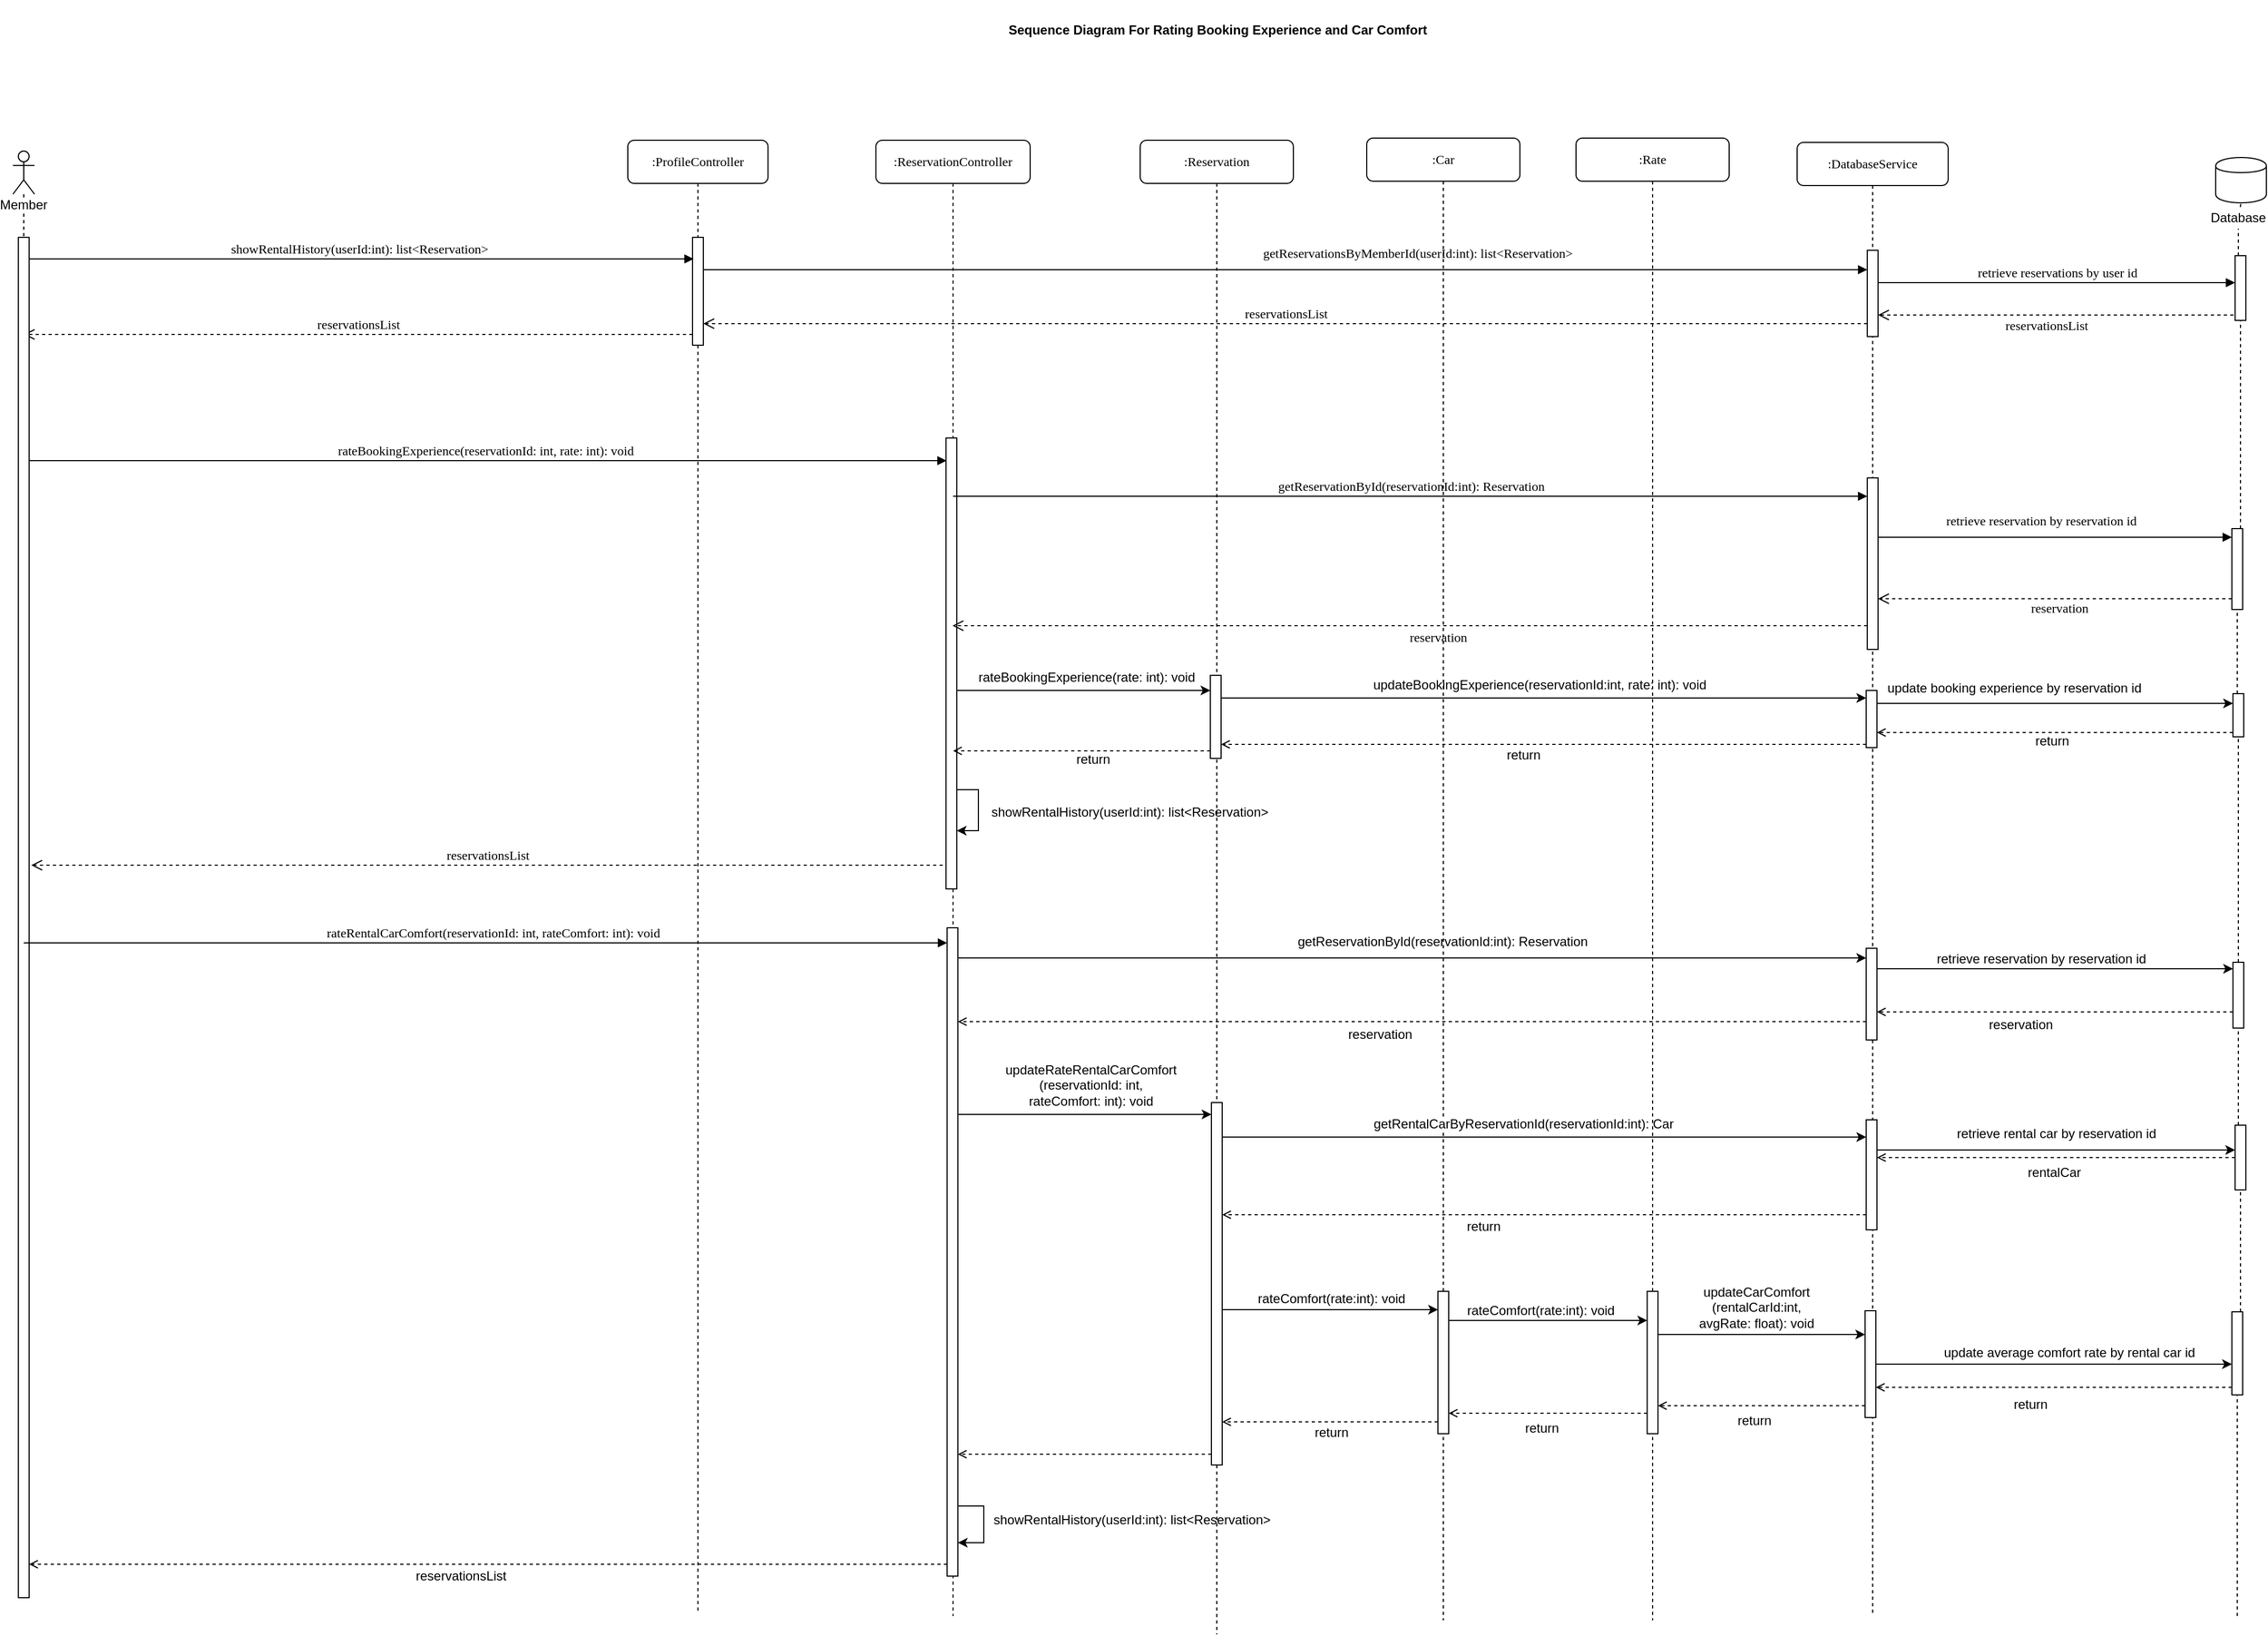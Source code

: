 <mxfile version="13.1.12" type="device"><diagram name="Page-1" id="13e1069c-82ec-6db2-03f1-153e76fe0fe0"><mxGraphModel dx="2339" dy="1403" grid="0" gridSize="10" guides="0" tooltips="1" connect="1" arrows="1" fold="1" page="0" pageScale="1" pageWidth="1100" pageHeight="850" background="#ffffff" math="0" shadow="0"><root><mxCell id="0"/><mxCell id="1" parent="0"/><mxCell id="7baba1c4bc27f4b0-2" value=":ProfileController" style="shape=umlLifeline;perimeter=lifelinePerimeter;whiteSpace=wrap;html=1;container=1;collapsible=0;recursiveResize=0;outlineConnect=0;rounded=1;shadow=0;comic=0;labelBackgroundColor=none;strokeWidth=1;fontFamily=Verdana;fontSize=12;align=center;" parent="1" vertex="1"><mxGeometry x="230" y="70" width="130" height="1363" as="geometry"/></mxCell><mxCell id="7baba1c4bc27f4b0-10" value="" style="html=1;points=[];perimeter=orthogonalPerimeter;rounded=0;shadow=0;comic=0;labelBackgroundColor=none;strokeWidth=1;fontFamily=Verdana;fontSize=12;align=center;" parent="7baba1c4bc27f4b0-2" vertex="1"><mxGeometry x="60" y="90" width="10" height="100" as="geometry"/></mxCell><mxCell id="7baba1c4bc27f4b0-4" value=":ReservationController" style="shape=umlLifeline;perimeter=lifelinePerimeter;whiteSpace=wrap;html=1;container=1;collapsible=0;recursiveResize=0;outlineConnect=0;rounded=1;shadow=0;comic=0;labelBackgroundColor=none;strokeWidth=1;fontFamily=Verdana;fontSize=12;align=center;" parent="1" vertex="1"><mxGeometry x="460" y="70" width="143" height="1368" as="geometry"/></mxCell><mxCell id="7baba1c4bc27f4b0-13" value="" style="html=1;points=[];perimeter=orthogonalPerimeter;rounded=0;shadow=0;comic=0;labelBackgroundColor=none;strokeWidth=1;fontFamily=Verdana;fontSize=12;align=center;" parent="7baba1c4bc27f4b0-4" vertex="1"><mxGeometry x="65" y="276" width="10" height="418" as="geometry"/></mxCell><mxCell id="VKYwvumuW-N2ufbcX_XP-24" style="edgeStyle=orthogonalEdgeStyle;rounded=0;orthogonalLoop=1;jettySize=auto;html=1;" parent="7baba1c4bc27f4b0-4" source="7baba1c4bc27f4b0-13" target="7baba1c4bc27f4b0-13" edge="1"><mxGeometry relative="1" as="geometry"><Array as="points"><mxPoint x="95" y="602"/><mxPoint x="95" y="640"/></Array></mxGeometry></mxCell><mxCell id="VKYwvumuW-N2ufbcX_XP-48" value="" style="html=1;points=[];perimeter=orthogonalPerimeter;rounded=0;shadow=0;comic=0;labelBackgroundColor=none;strokeWidth=1;fontFamily=Verdana;fontSize=12;align=center;" parent="7baba1c4bc27f4b0-4" vertex="1"><mxGeometry x="66" y="730" width="10" height="601" as="geometry"/></mxCell><mxCell id="VKYwvumuW-N2ufbcX_XP-90" style="edgeStyle=orthogonalEdgeStyle;rounded=0;orthogonalLoop=1;jettySize=auto;html=1;" parent="7baba1c4bc27f4b0-4" source="VKYwvumuW-N2ufbcX_XP-48" target="VKYwvumuW-N2ufbcX_XP-48" edge="1"><mxGeometry relative="1" as="geometry"><mxPoint x="89.43" y="1282" as="sourcePoint"/><mxPoint x="75.001" y="1320" as="targetPoint"/><Array as="points"><mxPoint x="100" y="1266"/><mxPoint x="100" y="1300"/></Array></mxGeometry></mxCell><mxCell id="7baba1c4bc27f4b0-5" value=":DatabaseService" style="shape=umlLifeline;perimeter=lifelinePerimeter;whiteSpace=wrap;html=1;container=1;collapsible=0;recursiveResize=0;outlineConnect=0;rounded=1;shadow=0;comic=0;labelBackgroundColor=none;strokeWidth=1;fontFamily=Verdana;fontSize=12;align=center;" parent="1" vertex="1"><mxGeometry x="1314" y="72" width="140" height="1363" as="geometry"/></mxCell><mxCell id="7baba1c4bc27f4b0-19" value="" style="html=1;points=[];perimeter=orthogonalPerimeter;rounded=0;shadow=0;comic=0;labelBackgroundColor=none;strokeWidth=1;fontFamily=Verdana;fontSize=12;align=center;" parent="7baba1c4bc27f4b0-5" vertex="1"><mxGeometry x="65" y="100" width="10" height="80" as="geometry"/></mxCell><mxCell id="Q7UwtsliU7LenJTDQlE5-12" value="" style="html=1;points=[];perimeter=orthogonalPerimeter;rounded=0;shadow=0;comic=0;labelBackgroundColor=none;strokeWidth=1;fontFamily=Verdana;fontSize=12;align=center;" parent="7baba1c4bc27f4b0-5" vertex="1"><mxGeometry x="65" y="311" width="10" height="159" as="geometry"/></mxCell><mxCell id="VKYwvumuW-N2ufbcX_XP-7" value="" style="html=1;points=[];perimeter=orthogonalPerimeter;rounded=0;shadow=0;comic=0;labelBackgroundColor=none;strokeWidth=1;fontFamily=Verdana;fontSize=12;align=center;" parent="7baba1c4bc27f4b0-5" vertex="1"><mxGeometry x="64" y="508" width="10" height="53" as="geometry"/></mxCell><mxCell id="VKYwvumuW-N2ufbcX_XP-33" value="" style="html=1;points=[];perimeter=orthogonalPerimeter;rounded=0;shadow=0;comic=0;labelBackgroundColor=none;strokeWidth=1;fontFamily=Verdana;fontSize=12;align=center;" parent="7baba1c4bc27f4b0-5" vertex="1"><mxGeometry x="64" y="747" width="10" height="85" as="geometry"/></mxCell><mxCell id="VKYwvumuW-N2ufbcX_XP-64" value="" style="html=1;points=[];perimeter=orthogonalPerimeter;rounded=0;shadow=0;comic=0;labelBackgroundColor=none;strokeWidth=1;fontFamily=Verdana;fontSize=12;align=center;" parent="7baba1c4bc27f4b0-5" vertex="1"><mxGeometry x="64" y="906" width="10" height="102" as="geometry"/></mxCell><mxCell id="VKYwvumuW-N2ufbcX_XP-76" value="" style="html=1;points=[];perimeter=orthogonalPerimeter;rounded=0;shadow=0;comic=0;labelBackgroundColor=none;strokeWidth=1;fontFamily=Verdana;fontSize=12;align=center;" parent="7baba1c4bc27f4b0-5" vertex="1"><mxGeometry x="63" y="1083" width="10" height="99" as="geometry"/></mxCell><mxCell id="7baba1c4bc27f4b0-17" value="rateBookingExperience(reservationId: int, rate: int): void" style="html=1;verticalAlign=bottom;endArrow=block;labelBackgroundColor=none;fontFamily=Verdana;fontSize=12;edgeStyle=elbowEdgeStyle;elbow=vertical;" parent="1" edge="1"><mxGeometry relative="1" as="geometry"><mxPoint x="-330" y="367" as="sourcePoint"/><Array as="points"><mxPoint x="400.5" y="367"/><mxPoint x="430.5" y="337"/><mxPoint x="510.5" y="317"/><mxPoint x="460.5" y="197"/></Array><mxPoint x="525.5" y="367" as="targetPoint"/></mxGeometry></mxCell><mxCell id="7baba1c4bc27f4b0-20" value="getReservationsByMemberId(userId:int): list&amp;lt;Reservation&amp;gt;" style="html=1;verticalAlign=bottom;endArrow=block;labelBackgroundColor=none;fontFamily=Verdana;fontSize=12;edgeStyle=elbowEdgeStyle;elbow=vertical;" parent="1" source="7baba1c4bc27f4b0-10" target="7baba1c4bc27f4b0-19" edge="1"><mxGeometry x="0.226" y="6" relative="1" as="geometry"><mxPoint x="650" y="230" as="sourcePoint"/><mxPoint x="730" y="190" as="targetPoint"/><Array as="points"><mxPoint x="350" y="190"/><mxPoint x="760" y="200"/><mxPoint x="690" y="185"/></Array><mxPoint as="offset"/></mxGeometry></mxCell><mxCell id="7baba1c4bc27f4b0-21" value="reservationsList" style="html=1;verticalAlign=bottom;endArrow=open;dashed=1;endSize=8;labelBackgroundColor=none;fontFamily=Verdana;fontSize=12;edgeStyle=elbowEdgeStyle;elbow=vertical;" parent="1" source="7baba1c4bc27f4b0-10" target="Q7UwtsliU7LenJTDQlE5-2" edge="1"><mxGeometry relative="1" as="geometry"><mxPoint x="154" y="213.88" as="targetPoint"/><Array as="points"><mxPoint x="230" y="250"/><mxPoint x="240" y="240"/><mxPoint x="190" y="214"/><mxPoint x="230" y="197"/><mxPoint x="700" y="260"/></Array><mxPoint x="230" y="214" as="sourcePoint"/></mxGeometry></mxCell><mxCell id="7baba1c4bc27f4b0-26" value="retrieve reservations by user id" style="html=1;verticalAlign=bottom;endArrow=block;labelBackgroundColor=none;fontFamily=Verdana;fontSize=12;" parent="1" source="7baba1c4bc27f4b0-19" edge="1"><mxGeometry relative="1" as="geometry"><mxPoint x="1365" y="202" as="sourcePoint"/><Array as="points"/><mxPoint x="1720" y="202" as="targetPoint"/></mxGeometry></mxCell><mxCell id="7baba1c4bc27f4b0-30" value="reservationsList" style="html=1;verticalAlign=bottom;endArrow=open;dashed=1;endSize=8;labelBackgroundColor=none;fontFamily=Verdana;fontSize=12;edgeStyle=elbowEdgeStyle;elbow=vertical;" parent="1" target="7baba1c4bc27f4b0-19" edge="1"><mxGeometry x="0.964" y="151" relative="1" as="geometry"><mxPoint x="487" y="602" as="targetPoint"/><Array as="points"><mxPoint x="1395" y="232"/><mxPoint x="1172" y="223"/></Array><mxPoint x="1724.5" y="232" as="sourcePoint"/><mxPoint x="150" y="-132" as="offset"/></mxGeometry></mxCell><mxCell id="7baba1c4bc27f4b0-11" value="showRentalHistory(userId:int): list&amp;lt;Reservation&amp;gt;" style="html=1;verticalAlign=bottom;endArrow=block;labelBackgroundColor=none;fontFamily=Verdana;fontSize=12;edgeStyle=elbowEdgeStyle;elbow=vertical;" parent="1" source="Q7UwtsliU7LenJTDQlE5-2" edge="1"><mxGeometry relative="1" as="geometry"><mxPoint x="155" y="180" as="sourcePoint"/><mxPoint x="291" y="180" as="targetPoint"/><Array as="points"><mxPoint x="240" y="180"/></Array></mxGeometry></mxCell><mxCell id="Q7UwtsliU7LenJTDQlE5-2" value="Member" style="shape=umlLifeline;participant=umlActor;perimeter=lifelinePerimeter;whiteSpace=wrap;html=1;container=1;collapsible=0;recursiveResize=0;verticalAlign=top;spacingTop=36;labelBackgroundColor=#ffffff;outlineConnect=0;" parent="1" vertex="1"><mxGeometry x="-340" y="80" width="20" height="1341" as="geometry"/></mxCell><mxCell id="7baba1c4bc27f4b0-22" value="" style="html=1;points=[];perimeter=orthogonalPerimeter;rounded=0;shadow=0;comic=0;labelBackgroundColor=none;strokeWidth=1;fontFamily=Verdana;fontSize=12;align=center;" parent="Q7UwtsliU7LenJTDQlE5-2" vertex="1"><mxGeometry x="5" y="80" width="10" height="1261" as="geometry"/></mxCell><mxCell id="Q7UwtsliU7LenJTDQlE5-5" value="reservationsList" style="html=1;verticalAlign=bottom;endArrow=open;dashed=1;endSize=8;labelBackgroundColor=none;fontFamily=Verdana;fontSize=12;edgeStyle=elbowEdgeStyle;elbow=vertical;" parent="1" source="7baba1c4bc27f4b0-19" target="7baba1c4bc27f4b0-10" edge="1"><mxGeometry relative="1" as="geometry"><mxPoint x="620" y="231" as="targetPoint"/><Array as="points"><mxPoint x="680" y="240"/><mxPoint x="695" y="231"/></Array><mxPoint x="751" y="231" as="sourcePoint"/></mxGeometry></mxCell><mxCell id="Q7UwtsliU7LenJTDQlE5-8" value="getReservationById(reservationId:int): Reservation" style="html=1;verticalAlign=bottom;endArrow=block;labelBackgroundColor=none;fontFamily=Verdana;fontSize=12;edgeStyle=elbowEdgeStyle;elbow=vertical;" parent="1" source="7baba1c4bc27f4b0-4" target="Q7UwtsliU7LenJTDQlE5-12" edge="1"><mxGeometry relative="1" as="geometry"><mxPoint x="530.5" y="470" as="sourcePoint"/><Array as="points"><mxPoint x="757" y="400"/><mxPoint x="710" y="470"/><mxPoint x="845" y="460"/><mxPoint x="875" y="430"/><mxPoint x="955" y="410"/><mxPoint x="905" y="290"/></Array><mxPoint x="810" y="470" as="targetPoint"/></mxGeometry></mxCell><mxCell id="Q7UwtsliU7LenJTDQlE5-14" value="reservation" style="html=1;verticalAlign=bottom;endArrow=open;dashed=1;endSize=8;labelBackgroundColor=none;fontFamily=Verdana;fontSize=12;edgeStyle=elbowEdgeStyle;elbow=vertical;" parent="1" source="Q7UwtsliU7LenJTDQlE5-12" edge="1"><mxGeometry x="-0.035" y="22" relative="1" as="geometry"><mxPoint x="531" y="520" as="targetPoint"/><Array as="points"><mxPoint x="680" y="520"/><mxPoint x="695" y="491"/></Array><mxPoint x="820" y="520" as="sourcePoint"/><mxPoint x="11" y="-2" as="offset"/></mxGeometry></mxCell><mxCell id="Q7UwtsliU7LenJTDQlE5-15" value="reservationsList" style="html=1;verticalAlign=bottom;endArrow=open;dashed=1;endSize=8;labelBackgroundColor=none;fontFamily=Verdana;fontSize=12;edgeStyle=elbowEdgeStyle;elbow=vertical;" parent="1" edge="1"><mxGeometry relative="1" as="geometry"><mxPoint x="-323" y="742" as="targetPoint"/><Array as="points"><mxPoint x="102" y="742"/><mxPoint x="347" y="731"/></Array><mxPoint x="522" y="742" as="sourcePoint"/></mxGeometry></mxCell><mxCell id="Q7UwtsliU7LenJTDQlE5-16" value="retrieve reservation by reservation id" style="html=1;verticalAlign=bottom;endArrow=block;labelBackgroundColor=none;fontFamily=Verdana;fontSize=12;edgeStyle=elbowEdgeStyle;elbow=vertical;" parent="1" source="Q7UwtsliU7LenJTDQlE5-12" target="2mEJihvLGWSnD44SEvs8-12" edge="1"><mxGeometry x="0.283" y="59" relative="1" as="geometry"><mxPoint x="1192" y="482" as="sourcePoint"/><Array as="points"><mxPoint x="1501" y="438"/><mxPoint x="1535" y="408"/><mxPoint x="1562" y="423"/><mxPoint x="1331.5" y="482"/><mxPoint x="1466.5" y="472"/><mxPoint x="1496.5" y="442"/><mxPoint x="1576.5" y="422"/><mxPoint x="1526.5" y="302"/></Array><mxPoint x="1724.5" y="482" as="targetPoint"/><mxPoint x="-60" y="53" as="offset"/></mxGeometry></mxCell><mxCell id="Q7UwtsliU7LenJTDQlE5-17" value="reservation" style="html=1;verticalAlign=bottom;endArrow=open;dashed=1;endSize=8;labelBackgroundColor=none;fontFamily=Verdana;fontSize=12;edgeStyle=elbowEdgeStyle;elbow=vertical;" parent="1" source="2mEJihvLGWSnD44SEvs8-12" target="Q7UwtsliU7LenJTDQlE5-12" edge="1"><mxGeometry x="0.195" y="39" relative="1" as="geometry"><mxPoint x="1151.5" y="522" as="targetPoint"/><Array as="points"><mxPoint x="1481" y="495"/><mxPoint x="1431" y="462"/><mxPoint x="1597" y="456"/><mxPoint x="1252" y="507"/><mxPoint x="1332" y="522"/><mxPoint x="1022" y="512"/><mxPoint x="1037" y="503"/></Array><mxPoint x="1720" y="507" as="sourcePoint"/><mxPoint x="36" y="-21" as="offset"/></mxGeometry></mxCell><mxCell id="2mEJihvLGWSnD44SEvs8-2" value="&lt;b&gt;Sequence Diagram For Rating Booking Experience and Car Comfort&lt;br&gt;&lt;/b&gt;" style="text;html=1;strokeColor=none;fillColor=none;align=center;verticalAlign=middle;whiteSpace=wrap;rounded=0;" parent="1" vertex="1"><mxGeometry x="558" y="-60" width="438" height="55" as="geometry"/></mxCell><mxCell id="2mEJihvLGWSnD44SEvs8-3" value="" style="shape=cylinder;whiteSpace=wrap;html=1;boundedLbl=1;backgroundOutline=1;" parent="1" vertex="1"><mxGeometry x="1702" y="86" width="47" height="42" as="geometry"/></mxCell><mxCell id="2mEJihvLGWSnD44SEvs8-9" value="" style="endArrow=none;dashed=1;html=1;entryX=0.5;entryY=1;entryDx=0;entryDy=0;" parent="1" source="2mEJihvLGWSnD44SEvs8-14" target="2mEJihvLGWSnD44SEvs8-3" edge="1"><mxGeometry width="50" height="50" relative="1" as="geometry"><mxPoint x="1726" y="534" as="sourcePoint"/><mxPoint x="1389" y="231" as="targetPoint"/></mxGeometry></mxCell><mxCell id="2mEJihvLGWSnD44SEvs8-10" value="" style="html=1;points=[];perimeter=orthogonalPerimeter;rounded=0;shadow=0;comic=0;labelBackgroundColor=none;strokeColor=#000000;strokeWidth=1;fillColor=#FFFFFF;fontFamily=Verdana;fontSize=12;fontColor=#000000;align=center;" parent="1" vertex="1"><mxGeometry x="1720" y="177" width="10" height="60" as="geometry"/></mxCell><mxCell id="2mEJihvLGWSnD44SEvs8-11" value="" style="endArrow=none;dashed=1;html=1;entryX=0.5;entryY=1;entryDx=0;entryDy=0;" parent="1" source="2mEJihvLGWSnD44SEvs8-12" target="2mEJihvLGWSnD44SEvs8-10" edge="1"><mxGeometry width="50" height="50" relative="1" as="geometry"><mxPoint x="1725" y="762" as="sourcePoint"/><mxPoint x="1725.5" y="128" as="targetPoint"/></mxGeometry></mxCell><mxCell id="2mEJihvLGWSnD44SEvs8-14" value="Database" style="text;html=1;strokeColor=none;fillColor=none;align=center;verticalAlign=middle;whiteSpace=wrap;rounded=0;" parent="1" vertex="1"><mxGeometry x="1703" y="132" width="40" height="20" as="geometry"/></mxCell><mxCell id="2mEJihvLGWSnD44SEvs8-15" value="" style="endArrow=none;dashed=1;html=1;entryX=0.5;entryY=1;entryDx=0;entryDy=0;" parent="1" source="2mEJihvLGWSnD44SEvs8-10" target="2mEJihvLGWSnD44SEvs8-14" edge="1"><mxGeometry width="50" height="50" relative="1" as="geometry"><mxPoint x="1725.5" y="177" as="sourcePoint"/><mxPoint x="1725.5" y="128" as="targetPoint"/></mxGeometry></mxCell><mxCell id="VKYwvumuW-N2ufbcX_XP-8" value=":Reservation" style="shape=umlLifeline;perimeter=lifelinePerimeter;whiteSpace=wrap;html=1;container=1;collapsible=0;recursiveResize=0;outlineConnect=0;rounded=1;shadow=0;comic=0;labelBackgroundColor=none;strokeWidth=1;fontFamily=Verdana;fontSize=12;align=center;" parent="1" vertex="1"><mxGeometry x="705" y="70" width="142" height="1385" as="geometry"/></mxCell><mxCell id="VKYwvumuW-N2ufbcX_XP-9" value="" style="html=1;points=[];perimeter=orthogonalPerimeter;rounded=0;shadow=0;comic=0;labelBackgroundColor=none;strokeWidth=1;fontFamily=Verdana;fontSize=12;align=center;" parent="VKYwvumuW-N2ufbcX_XP-8" vertex="1"><mxGeometry x="65" y="496" width="10" height="77" as="geometry"/></mxCell><mxCell id="VKYwvumuW-N2ufbcX_XP-62" value="" style="html=1;points=[];perimeter=orthogonalPerimeter;rounded=0;shadow=0;comic=0;labelBackgroundColor=none;strokeWidth=1;fontFamily=Verdana;fontSize=12;align=center;" parent="VKYwvumuW-N2ufbcX_XP-8" vertex="1"><mxGeometry x="66" y="892" width="10" height="336" as="geometry"/></mxCell><mxCell id="VKYwvumuW-N2ufbcX_XP-10" style="edgeStyle=orthogonalEdgeStyle;rounded=0;orthogonalLoop=1;jettySize=auto;html=1;" parent="1" source="7baba1c4bc27f4b0-13" target="VKYwvumuW-N2ufbcX_XP-9" edge="1"><mxGeometry relative="1" as="geometry"><Array as="points"><mxPoint x="686" y="580"/><mxPoint x="686" y="580"/></Array></mxGeometry></mxCell><mxCell id="VKYwvumuW-N2ufbcX_XP-11" value="&lt;font style=&quot;font-size: 12px&quot;&gt;rateBookingExperience(rate: int)&lt;/font&gt;&lt;font style=&quot;font-size: 12px&quot;&gt;: void&lt;/font&gt;" style="edgeLabel;html=1;align=center;verticalAlign=middle;resizable=0;points=[];" parent="VKYwvumuW-N2ufbcX_XP-10" vertex="1" connectable="0"><mxGeometry x="0.287" relative="1" as="geometry"><mxPoint x="-31.18" y="-12" as="offset"/></mxGeometry></mxCell><mxCell id="VKYwvumuW-N2ufbcX_XP-12" style="edgeStyle=orthogonalEdgeStyle;rounded=0;orthogonalLoop=1;jettySize=auto;html=1;dashed=1;endArrow=open;endFill=0;" parent="1" source="VKYwvumuW-N2ufbcX_XP-9" target="7baba1c4bc27f4b0-4" edge="1"><mxGeometry relative="1" as="geometry"><Array as="points"><mxPoint x="759" y="636"/><mxPoint x="759" y="636"/></Array></mxGeometry></mxCell><mxCell id="VKYwvumuW-N2ufbcX_XP-13" value="&lt;font style=&quot;font-size: 12px&quot;&gt;return&lt;/font&gt;" style="edgeLabel;html=1;align=center;verticalAlign=middle;resizable=0;points=[];" parent="VKYwvumuW-N2ufbcX_XP-12" vertex="1" connectable="0"><mxGeometry x="0.023" y="-17" relative="1" as="geometry"><mxPoint x="12.35" y="25.06" as="offset"/></mxGeometry></mxCell><mxCell id="VKYwvumuW-N2ufbcX_XP-14" style="edgeStyle=orthogonalEdgeStyle;rounded=0;orthogonalLoop=1;jettySize=auto;html=1;" parent="1" source="VKYwvumuW-N2ufbcX_XP-9" target="VKYwvumuW-N2ufbcX_XP-7" edge="1"><mxGeometry relative="1" as="geometry"><Array as="points"><mxPoint x="1025" y="587"/><mxPoint x="1025" y="587"/></Array></mxGeometry></mxCell><mxCell id="VKYwvumuW-N2ufbcX_XP-15" value="&lt;font style=&quot;font-size: 12px&quot;&gt;updateBookingExperience(reservationId:int, rate: int)&lt;/font&gt;&lt;font style=&quot;font-size: 12px&quot;&gt;: void&lt;/font&gt;" style="edgeLabel;html=1;align=center;verticalAlign=middle;resizable=0;points=[];" parent="VKYwvumuW-N2ufbcX_XP-14" vertex="1" connectable="0"><mxGeometry x="0.011" y="16" relative="1" as="geometry"><mxPoint x="-7.41" y="3.94" as="offset"/></mxGeometry></mxCell><mxCell id="VKYwvumuW-N2ufbcX_XP-16" style="edgeStyle=orthogonalEdgeStyle;rounded=0;orthogonalLoop=1;jettySize=auto;html=1;dashed=1;endArrow=open;endFill=0;" parent="1" source="VKYwvumuW-N2ufbcX_XP-7" target="VKYwvumuW-N2ufbcX_XP-9" edge="1"><mxGeometry relative="1" as="geometry"><Array as="points"><mxPoint x="1025" y="630"/><mxPoint x="1025" y="630"/></Array></mxGeometry></mxCell><mxCell id="VKYwvumuW-N2ufbcX_XP-17" value="&lt;font style=&quot;font-size: 12px&quot;&gt;return&lt;/font&gt;" style="edgeLabel;html=1;align=center;verticalAlign=middle;resizable=0;points=[];" parent="VKYwvumuW-N2ufbcX_XP-16" vertex="1" connectable="0"><mxGeometry x="0.048" y="34" relative="1" as="geometry"><mxPoint x="-4.53" y="-23.94" as="offset"/></mxGeometry></mxCell><mxCell id="VKYwvumuW-N2ufbcX_XP-21" style="edgeStyle=orthogonalEdgeStyle;rounded=0;orthogonalLoop=1;jettySize=auto;html=1;dashed=1;endArrow=open;endFill=0;" parent="1" source="VKYwvumuW-N2ufbcX_XP-18" target="VKYwvumuW-N2ufbcX_XP-7" edge="1"><mxGeometry relative="1" as="geometry"><Array as="points"><mxPoint x="1453" y="619"/><mxPoint x="1453" y="619"/></Array></mxGeometry></mxCell><mxCell id="VKYwvumuW-N2ufbcX_XP-22" value="&lt;font style=&quot;font-size: 12px&quot;&gt;return&lt;/font&gt;" style="edgeLabel;html=1;align=center;verticalAlign=middle;resizable=0;points=[];" parent="VKYwvumuW-N2ufbcX_XP-21" vertex="1" connectable="0"><mxGeometry x="0.029" y="38" relative="1" as="geometry"><mxPoint x="1.71" y="-30.06" as="offset"/></mxGeometry></mxCell><mxCell id="VKYwvumuW-N2ufbcX_XP-18" value="" style="html=1;points=[];perimeter=orthogonalPerimeter;rounded=0;shadow=0;comic=0;labelBackgroundColor=none;strokeColor=#000000;strokeWidth=1;fillColor=#FFFFFF;fontFamily=Verdana;fontSize=12;fontColor=#000000;align=center;" parent="1" vertex="1"><mxGeometry x="1718" y="583" width="10" height="40" as="geometry"/></mxCell><mxCell id="VKYwvumuW-N2ufbcX_XP-19" value="" style="endArrow=none;dashed=1;html=1;entryX=0.5;entryY=1;entryDx=0;entryDy=0;" parent="1" source="VKYwvumuW-N2ufbcX_XP-35" target="VKYwvumuW-N2ufbcX_XP-18" edge="1"><mxGeometry width="50" height="50" relative="1" as="geometry"><mxPoint x="1723" y="1088" as="sourcePoint"/><mxPoint x="1725" y="237" as="targetPoint"/></mxGeometry></mxCell><mxCell id="VKYwvumuW-N2ufbcX_XP-20" style="edgeStyle=orthogonalEdgeStyle;rounded=0;orthogonalLoop=1;jettySize=auto;html=1;" parent="1" source="VKYwvumuW-N2ufbcX_XP-7" target="VKYwvumuW-N2ufbcX_XP-18" edge="1"><mxGeometry relative="1" as="geometry"><Array as="points"><mxPoint x="1455" y="592"/><mxPoint x="1455" y="592"/></Array></mxGeometry></mxCell><mxCell id="VKYwvumuW-N2ufbcX_XP-23" value="update booking experience by reservation id" style="text;html=1;align=center;verticalAlign=middle;resizable=0;points=[];autosize=1;" parent="1" vertex="1"><mxGeometry x="1392" y="569" width="245" height="18" as="geometry"/></mxCell><mxCell id="VKYwvumuW-N2ufbcX_XP-27" value="showRentalHistory(userId:int): list&amp;lt;Reservation&amp;gt;" style="text;html=1;align=center;verticalAlign=middle;resizable=0;points=[];autosize=1;" parent="1" vertex="1"><mxGeometry x="561" y="684" width="267" height="18" as="geometry"/></mxCell><mxCell id="VKYwvumuW-N2ufbcX_XP-30" value="rateRentalCarComfort(reservationId: int, rateComfort: int): void" style="html=1;verticalAlign=bottom;endArrow=block;labelBackgroundColor=none;fontFamily=Verdana;fontSize=12;edgeStyle=elbowEdgeStyle;elbow=vertical;" parent="1" target="VKYwvumuW-N2ufbcX_XP-48" edge="1"><mxGeometry x="0.13" y="-50" relative="1" as="geometry"><mxPoint x="-329.996" y="814" as="sourcePoint"/><Array as="points"><mxPoint x="330.68" y="814"/><mxPoint x="190.68" y="764"/><mxPoint x="380.68" y="744"/></Array><mxPoint x="-49" y="-50" as="offset"/><mxPoint x="525.68" y="814" as="targetPoint"/></mxGeometry></mxCell><mxCell id="VKYwvumuW-N2ufbcX_XP-42" style="edgeStyle=orthogonalEdgeStyle;rounded=0;orthogonalLoop=1;jettySize=auto;html=1;dashed=1;endArrow=open;endFill=0;" parent="1" source="VKYwvumuW-N2ufbcX_XP-35" target="VKYwvumuW-N2ufbcX_XP-33" edge="1"><mxGeometry relative="1" as="geometry"><Array as="points"><mxPoint x="1601" y="878"/><mxPoint x="1601" y="878"/></Array></mxGeometry></mxCell><mxCell id="VKYwvumuW-N2ufbcX_XP-43" value="reservation" style="edgeLabel;html=1;align=center;verticalAlign=middle;resizable=0;points=[];fontSize=12;" parent="VKYwvumuW-N2ufbcX_XP-42" vertex="1" connectable="0"><mxGeometry x="-0.146" y="2" relative="1" as="geometry"><mxPoint x="-56" y="10" as="offset"/></mxGeometry></mxCell><mxCell id="VKYwvumuW-N2ufbcX_XP-35" value="" style="html=1;points=[];perimeter=orthogonalPerimeter;rounded=0;shadow=0;comic=0;labelBackgroundColor=none;strokeColor=#000000;strokeWidth=1;fillColor=#FFFFFF;fontFamily=Verdana;fontSize=12;fontColor=#000000;align=center;" parent="1" vertex="1"><mxGeometry x="1718" y="832" width="10" height="61" as="geometry"/></mxCell><mxCell id="VKYwvumuW-N2ufbcX_XP-36" value="" style="endArrow=none;dashed=1;html=1;entryX=0.5;entryY=1;entryDx=0;entryDy=0;" parent="1" source="VKYwvumuW-N2ufbcX_XP-54" target="VKYwvumuW-N2ufbcX_XP-35" edge="1"><mxGeometry width="50" height="50" relative="1" as="geometry"><mxPoint x="1723.0" y="1088" as="sourcePoint"/><mxPoint x="1723.0" y="623.0" as="targetPoint"/></mxGeometry></mxCell><mxCell id="VKYwvumuW-N2ufbcX_XP-37" style="edgeStyle=orthogonalEdgeStyle;rounded=0;orthogonalLoop=1;jettySize=auto;html=1;" parent="1" source="VKYwvumuW-N2ufbcX_XP-48" target="VKYwvumuW-N2ufbcX_XP-33" edge="1"><mxGeometry relative="1" as="geometry"><Array as="points"><mxPoint x="675" y="828"/><mxPoint x="675" y="828"/></Array></mxGeometry></mxCell><mxCell id="VKYwvumuW-N2ufbcX_XP-39" value="&lt;font style=&quot;font-size: 12px&quot;&gt;getReservationById(reservationId:int): Reservation&lt;/font&gt;" style="edgeLabel;html=1;align=center;verticalAlign=middle;resizable=0;points=[];" parent="VKYwvumuW-N2ufbcX_XP-37" vertex="1" connectable="0"><mxGeometry x="0.065" y="2" relative="1" as="geometry"><mxPoint y="-13" as="offset"/></mxGeometry></mxCell><mxCell id="VKYwvumuW-N2ufbcX_XP-40" style="edgeStyle=orthogonalEdgeStyle;rounded=0;orthogonalLoop=1;jettySize=auto;html=1;" parent="1" source="VKYwvumuW-N2ufbcX_XP-33" target="VKYwvumuW-N2ufbcX_XP-35" edge="1"><mxGeometry relative="1" as="geometry"><Array as="points"><mxPoint x="1454" y="838"/><mxPoint x="1454" y="838"/></Array></mxGeometry></mxCell><mxCell id="VKYwvumuW-N2ufbcX_XP-41" value="retrieve reservation by reservation id" style="edgeLabel;html=1;align=center;verticalAlign=middle;resizable=0;points=[];fontSize=12;" parent="VKYwvumuW-N2ufbcX_XP-40" vertex="1" connectable="0"><mxGeometry x="-0.076" y="2" relative="1" as="geometry"><mxPoint x="-1" y="-7" as="offset"/></mxGeometry></mxCell><mxCell id="2mEJihvLGWSnD44SEvs8-12" value="" style="html=1;points=[];perimeter=orthogonalPerimeter;rounded=0;shadow=0;comic=0;labelBackgroundColor=none;strokeColor=#000000;strokeWidth=1;fillColor=#FFFFFF;fontFamily=Verdana;fontSize=12;fontColor=#000000;align=center;" parent="1" vertex="1"><mxGeometry x="1717" y="430" width="10" height="75" as="geometry"/></mxCell><mxCell id="VKYwvumuW-N2ufbcX_XP-47" value="" style="endArrow=none;dashed=1;html=1;entryX=0.5;entryY=1;entryDx=0;entryDy=0;" parent="1" source="VKYwvumuW-N2ufbcX_XP-18" target="2mEJihvLGWSnD44SEvs8-12" edge="1"><mxGeometry width="50" height="50" relative="1" as="geometry"><mxPoint x="1725" y="583.0" as="sourcePoint"/><mxPoint x="1725" y="237" as="targetPoint"/></mxGeometry></mxCell><mxCell id="VKYwvumuW-N2ufbcX_XP-49" style="edgeStyle=orthogonalEdgeStyle;rounded=0;orthogonalLoop=1;jettySize=auto;html=1;" parent="1" source="VKYwvumuW-N2ufbcX_XP-48" target="VKYwvumuW-N2ufbcX_XP-62" edge="1"><mxGeometry relative="1" as="geometry"><Array as="points"><mxPoint x="725" y="973"/><mxPoint x="725" y="973"/></Array></mxGeometry></mxCell><mxCell id="VKYwvumuW-N2ufbcX_XP-50" value="&lt;div&gt;&lt;font style=&quot;font-size: 12px&quot;&gt;updateRateRentalCarComfort&lt;/font&gt;&lt;/div&gt;&lt;div&gt;&lt;font style=&quot;font-size: 12px&quot;&gt;(reservationId: int,&lt;/font&gt;&lt;/div&gt;&lt;div&gt;&lt;font style=&quot;font-size: 12px&quot;&gt;rateComfort: int): void&lt;/font&gt;&lt;/div&gt;" style="edgeLabel;html=1;align=center;verticalAlign=middle;resizable=0;points=[];" parent="VKYwvumuW-N2ufbcX_XP-49" vertex="1" connectable="0"><mxGeometry x="-0.172" y="-3" relative="1" as="geometry"><mxPoint x="24.86" y="-30" as="offset"/></mxGeometry></mxCell><mxCell id="VKYwvumuW-N2ufbcX_XP-52" style="edgeStyle=orthogonalEdgeStyle;rounded=0;orthogonalLoop=1;jettySize=auto;html=1;dashed=1;endArrow=open;endFill=0;" parent="1" source="VKYwvumuW-N2ufbcX_XP-48" target="7baba1c4bc27f4b0-22" edge="1"><mxGeometry relative="1" as="geometry"><Array as="points"><mxPoint x="275" y="1390"/><mxPoint x="275" y="1390"/></Array></mxGeometry></mxCell><mxCell id="VKYwvumuW-N2ufbcX_XP-53" value="reservationsList" style="edgeLabel;html=1;align=center;verticalAlign=middle;resizable=0;points=[];fontSize=12;" parent="VKYwvumuW-N2ufbcX_XP-52" vertex="1" connectable="0"><mxGeometry x="0.006" y="-77" relative="1" as="geometry"><mxPoint x="-23.43" y="88" as="offset"/></mxGeometry></mxCell><mxCell id="VKYwvumuW-N2ufbcX_XP-57" style="edgeStyle=orthogonalEdgeStyle;rounded=0;orthogonalLoop=1;jettySize=auto;html=1;dashed=1;endArrow=open;endFill=0;" parent="1" source="VKYwvumuW-N2ufbcX_XP-54" target="VKYwvumuW-N2ufbcX_XP-64" edge="1"><mxGeometry relative="1" as="geometry"><Array as="points"><mxPoint x="1725" y="1036"/><mxPoint x="1198" y="1036"/></Array></mxGeometry></mxCell><mxCell id="VKYwvumuW-N2ufbcX_XP-58" value="&lt;font style=&quot;font-size: 12px&quot;&gt;rentalCar&lt;/font&gt;" style="edgeLabel;html=1;align=center;verticalAlign=middle;resizable=0;points=[];" parent="VKYwvumuW-N2ufbcX_XP-57" vertex="1" connectable="0"><mxGeometry x="0.021" y="25" relative="1" as="geometry"><mxPoint x="1.43" y="-11" as="offset"/></mxGeometry></mxCell><mxCell id="VKYwvumuW-N2ufbcX_XP-54" value="" style="html=1;points=[];perimeter=orthogonalPerimeter;rounded=0;shadow=0;comic=0;labelBackgroundColor=none;strokeColor=#000000;strokeWidth=1;fillColor=#FFFFFF;fontFamily=Verdana;fontSize=12;fontColor=#000000;align=center;" parent="1" vertex="1"><mxGeometry x="1720" y="983" width="10" height="60" as="geometry"/></mxCell><mxCell id="VKYwvumuW-N2ufbcX_XP-55" value="" style="endArrow=none;dashed=1;html=1;entryX=0.5;entryY=1;entryDx=0;entryDy=0;" parent="1" source="VKYwvumuW-N2ufbcX_XP-79" target="VKYwvumuW-N2ufbcX_XP-54" edge="1"><mxGeometry width="50" height="50" relative="1" as="geometry"><mxPoint x="1721" y="1254" as="sourcePoint"/><mxPoint x="1723.0" y="872" as="targetPoint"/></mxGeometry></mxCell><mxCell id="VKYwvumuW-N2ufbcX_XP-56" style="edgeStyle=orthogonalEdgeStyle;rounded=0;orthogonalLoop=1;jettySize=auto;html=1;" parent="1" source="VKYwvumuW-N2ufbcX_XP-64" target="VKYwvumuW-N2ufbcX_XP-54" edge="1"><mxGeometry relative="1" as="geometry"><Array as="points"><mxPoint x="1465" y="1006"/><mxPoint x="1465" y="1006"/></Array></mxGeometry></mxCell><mxCell id="VdvEMzdTId3ZS8hJNaaB-8" value="&lt;font style=&quot;font-size: 12px&quot;&gt;retrieve rental car by reservation id&lt;br&gt;&lt;/font&gt;" style="edgeLabel;html=1;align=center;verticalAlign=middle;resizable=0;points=[];" vertex="1" connectable="0" parent="VKYwvumuW-N2ufbcX_XP-56"><mxGeometry x="-0.121" y="5" relative="1" as="geometry"><mxPoint x="19.29" y="-10" as="offset"/></mxGeometry></mxCell><mxCell id="VKYwvumuW-N2ufbcX_XP-61" style="edgeStyle=orthogonalEdgeStyle;rounded=0;orthogonalLoop=1;jettySize=auto;html=1;dashed=1;fontSize=12;endArrow=open;endFill=0;" parent="1" source="VKYwvumuW-N2ufbcX_XP-33" target="VKYwvumuW-N2ufbcX_XP-48" edge="1"><mxGeometry relative="1" as="geometry"><Array as="points"><mxPoint x="858" y="887"/><mxPoint x="858" y="887"/></Array></mxGeometry></mxCell><mxCell id="VKYwvumuW-N2ufbcX_XP-63" value="reservation" style="edgeLabel;html=1;align=center;verticalAlign=middle;resizable=0;points=[];fontSize=12;" parent="VKYwvumuW-N2ufbcX_XP-61" vertex="1" connectable="0"><mxGeometry x="0.172" y="-1" relative="1" as="geometry"><mxPoint x="42.29" y="13" as="offset"/></mxGeometry></mxCell><mxCell id="VKYwvumuW-N2ufbcX_XP-65" value=":Car" style="shape=umlLifeline;perimeter=lifelinePerimeter;whiteSpace=wrap;html=1;container=1;collapsible=0;recursiveResize=0;outlineConnect=0;rounded=1;shadow=0;comic=0;labelBackgroundColor=none;strokeWidth=1;fontFamily=Verdana;fontSize=12;align=center;" parent="1" vertex="1"><mxGeometry x="915" y="68" width="142" height="1374" as="geometry"/></mxCell><mxCell id="VKYwvumuW-N2ufbcX_XP-67" value="" style="html=1;points=[];perimeter=orthogonalPerimeter;rounded=0;shadow=0;comic=0;labelBackgroundColor=none;strokeWidth=1;fontFamily=Verdana;fontSize=12;align=center;" parent="VKYwvumuW-N2ufbcX_XP-65" vertex="1"><mxGeometry x="66" y="1069" width="10" height="132" as="geometry"/></mxCell><mxCell id="VKYwvumuW-N2ufbcX_XP-68" style="edgeStyle=orthogonalEdgeStyle;rounded=0;orthogonalLoop=1;jettySize=auto;html=1;fontSize=12;" parent="1" source="VKYwvumuW-N2ufbcX_XP-62" target="VKYwvumuW-N2ufbcX_XP-64" edge="1"><mxGeometry relative="1" as="geometry"><Array as="points"><mxPoint x="990" y="994"/><mxPoint x="990" y="994"/></Array></mxGeometry></mxCell><mxCell id="VKYwvumuW-N2ufbcX_XP-69" value="&lt;font style=&quot;font-size: 12px&quot;&gt;getRentalCarByReservationId(reservationId:int): Car&lt;br&gt;&lt;/font&gt;" style="edgeLabel;html=1;align=center;verticalAlign=middle;resizable=0;points=[];fontSize=12;" parent="VKYwvumuW-N2ufbcX_XP-68" vertex="1" connectable="0"><mxGeometry x="0.015" y="66" relative="1" as="geometry"><mxPoint x="-24.57" y="54" as="offset"/></mxGeometry></mxCell><mxCell id="VKYwvumuW-N2ufbcX_XP-70" style="edgeStyle=orthogonalEdgeStyle;rounded=0;orthogonalLoop=1;jettySize=auto;html=1;fontSize=12;dashed=1;endArrow=open;endFill=0;" parent="1" source="VKYwvumuW-N2ufbcX_XP-64" target="VKYwvumuW-N2ufbcX_XP-62" edge="1"><mxGeometry relative="1" as="geometry"><Array as="points"><mxPoint x="1060" y="1066"/><mxPoint x="1060" y="1066"/></Array></mxGeometry></mxCell><mxCell id="VKYwvumuW-N2ufbcX_XP-71" value="return" style="edgeLabel;html=1;align=center;verticalAlign=middle;resizable=0;points=[];fontSize=12;" parent="VKYwvumuW-N2ufbcX_XP-70" vertex="1" connectable="0"><mxGeometry x="0.209" relative="1" as="geometry"><mxPoint x="5.57" y="11" as="offset"/></mxGeometry></mxCell><mxCell id="VKYwvumuW-N2ufbcX_XP-72" style="edgeStyle=orthogonalEdgeStyle;rounded=0;orthogonalLoop=1;jettySize=auto;html=1;fontSize=12;" parent="1" source="VKYwvumuW-N2ufbcX_XP-62" target="VKYwvumuW-N2ufbcX_XP-67" edge="1"><mxGeometry relative="1" as="geometry"><Array as="points"><mxPoint x="872" y="1154"/><mxPoint x="872" y="1154"/></Array></mxGeometry></mxCell><mxCell id="VKYwvumuW-N2ufbcX_XP-73" value="rateComfort(rate:int): void" style="edgeLabel;html=1;align=center;verticalAlign=middle;resizable=0;points=[];fontSize=12;" parent="VKYwvumuW-N2ufbcX_XP-72" vertex="1" connectable="0"><mxGeometry x="-0.09" y="-15" relative="1" as="geometry"><mxPoint x="9.57" y="-25" as="offset"/></mxGeometry></mxCell><mxCell id="VKYwvumuW-N2ufbcX_XP-74" style="edgeStyle=orthogonalEdgeStyle;rounded=0;orthogonalLoop=1;jettySize=auto;html=1;fontSize=12;dashed=1;endArrow=open;endFill=0;" parent="1" source="VKYwvumuW-N2ufbcX_XP-67" target="VKYwvumuW-N2ufbcX_XP-62" edge="1"><mxGeometry relative="1" as="geometry"><Array as="points"><mxPoint x="864" y="1258"/><mxPoint x="864" y="1258"/></Array></mxGeometry></mxCell><mxCell id="VKYwvumuW-N2ufbcX_XP-75" value="return" style="edgeLabel;html=1;align=center;verticalAlign=middle;resizable=0;points=[];fontSize=12;" parent="VKYwvumuW-N2ufbcX_XP-74" vertex="1" connectable="0"><mxGeometry x="-0.2" y="1" relative="1" as="geometry"><mxPoint x="-19" y="9" as="offset"/></mxGeometry></mxCell><mxCell id="VKYwvumuW-N2ufbcX_XP-85" style="edgeStyle=orthogonalEdgeStyle;rounded=0;orthogonalLoop=1;jettySize=auto;html=1;fontSize=12;dashed=1;endArrow=open;endFill=0;" parent="1" source="VKYwvumuW-N2ufbcX_XP-79" target="VKYwvumuW-N2ufbcX_XP-76" edge="1"><mxGeometry relative="1" as="geometry"><Array as="points"><mxPoint x="1466" y="1226"/><mxPoint x="1466" y="1226"/></Array></mxGeometry></mxCell><mxCell id="VKYwvumuW-N2ufbcX_XP-86" value="return" style="edgeLabel;html=1;align=center;verticalAlign=middle;resizable=0;points=[];fontSize=12;" parent="VKYwvumuW-N2ufbcX_XP-85" vertex="1" connectable="0"><mxGeometry x="0.542" y="-165" relative="1" as="geometry"><mxPoint x="67.29" y="181" as="offset"/></mxGeometry></mxCell><mxCell id="VKYwvumuW-N2ufbcX_XP-79" value="" style="html=1;points=[];perimeter=orthogonalPerimeter;rounded=0;shadow=0;comic=0;labelBackgroundColor=none;strokeColor=#000000;strokeWidth=1;fillColor=#FFFFFF;fontFamily=Verdana;fontSize=12;fontColor=#000000;align=center;" parent="1" vertex="1"><mxGeometry x="1717" y="1156" width="10" height="77" as="geometry"/></mxCell><mxCell id="VKYwvumuW-N2ufbcX_XP-80" value="" style="endArrow=none;dashed=1;html=1;entryX=0.5;entryY=1;entryDx=0;entryDy=0;" parent="1" target="VKYwvumuW-N2ufbcX_XP-79" edge="1"><mxGeometry width="50" height="50" relative="1" as="geometry"><mxPoint x="1722" y="1438" as="sourcePoint"/><mxPoint x="1725" y="1043" as="targetPoint"/></mxGeometry></mxCell><mxCell id="VKYwvumuW-N2ufbcX_XP-81" style="edgeStyle=orthogonalEdgeStyle;rounded=0;orthogonalLoop=1;jettySize=auto;html=1;fontSize=12;" parent="1" source="VdvEMzdTId3ZS8hJNaaB-2" target="VKYwvumuW-N2ufbcX_XP-76" edge="1"><mxGeometry relative="1" as="geometry"><Array as="points"><mxPoint x="1280" y="1177"/><mxPoint x="1280" y="1177"/></Array></mxGeometry></mxCell><mxCell id="VKYwvumuW-N2ufbcX_XP-82" value="&lt;div&gt;&lt;font style=&quot;font-size: 12px&quot;&gt;updateCarComfort&lt;/font&gt;&lt;/div&gt;&lt;div&gt;&lt;font style=&quot;font-size: 12px&quot;&gt;(rentalCarId:int,&lt;/font&gt;&lt;/div&gt;&lt;div&gt;&lt;font style=&quot;font-size: 12px&quot;&gt;avgRate: float)&lt;/font&gt;&lt;font style=&quot;font-size: 12px&quot;&gt;: void&lt;/font&gt;&lt;/div&gt;" style="edgeLabel;html=1;align=center;verticalAlign=middle;resizable=0;points=[];fontSize=12;" parent="VKYwvumuW-N2ufbcX_XP-81" vertex="1" connectable="0"><mxGeometry x="-0.045" y="-22" relative="1" as="geometry"><mxPoint x="-0.71" y="-47" as="offset"/></mxGeometry></mxCell><mxCell id="VKYwvumuW-N2ufbcX_XP-83" style="edgeStyle=orthogonalEdgeStyle;rounded=0;orthogonalLoop=1;jettySize=auto;html=1;fontSize=12;" parent="1" source="VKYwvumuW-N2ufbcX_XP-76" target="VKYwvumuW-N2ufbcX_XP-79" edge="1"><mxGeometry relative="1" as="geometry"><Array as="points"><mxPoint x="1386" y="1183"/></Array><mxPoint x="1386" y="1186" as="sourcePoint"/></mxGeometry></mxCell><mxCell id="VKYwvumuW-N2ufbcX_XP-84" value="update average comfort rate by rental car id" style="edgeLabel;html=1;align=center;verticalAlign=middle;resizable=0;points=[];fontSize=12;" parent="VKYwvumuW-N2ufbcX_XP-83" vertex="1" connectable="0"><mxGeometry x="0.089" y="-2" relative="1" as="geometry"><mxPoint x="-1" y="-13" as="offset"/></mxGeometry></mxCell><mxCell id="VKYwvumuW-N2ufbcX_XP-87" style="edgeStyle=orthogonalEdgeStyle;rounded=0;orthogonalLoop=1;jettySize=auto;html=1;dashed=1;fontSize=12;endArrow=open;endFill=0;" parent="1" source="VKYwvumuW-N2ufbcX_XP-76" target="VdvEMzdTId3ZS8hJNaaB-2" edge="1"><mxGeometry relative="1" as="geometry"><Array as="points"><mxPoint x="1324" y="1243"/><mxPoint x="1324" y="1243"/></Array></mxGeometry></mxCell><mxCell id="VKYwvumuW-N2ufbcX_XP-88" value="return" style="edgeLabel;html=1;align=center;verticalAlign=middle;resizable=0;points=[];fontSize=12;" parent="VKYwvumuW-N2ufbcX_XP-87" vertex="1" connectable="0"><mxGeometry x="0.243" y="4" relative="1" as="geometry"><mxPoint x="16.71" y="10" as="offset"/></mxGeometry></mxCell><mxCell id="VKYwvumuW-N2ufbcX_XP-89" style="edgeStyle=orthogonalEdgeStyle;rounded=0;orthogonalLoop=1;jettySize=auto;html=1;dashed=1;fontSize=12;endArrow=open;endFill=0;" parent="1" source="VKYwvumuW-N2ufbcX_XP-62" target="VKYwvumuW-N2ufbcX_XP-48" edge="1"><mxGeometry relative="1" as="geometry"><Array as="points"><mxPoint x="627" y="1288"/><mxPoint x="627" y="1288"/></Array></mxGeometry></mxCell><mxCell id="VKYwvumuW-N2ufbcX_XP-91" value="showRentalHistory(userId:int): list&amp;lt;Reservation&amp;gt;" style="text;html=1;align=center;verticalAlign=middle;resizable=0;points=[];autosize=1;" parent="1" vertex="1"><mxGeometry x="563" y="1340" width="267" height="18" as="geometry"/></mxCell><mxCell id="VdvEMzdTId3ZS8hJNaaB-1" value=":Rate" style="shape=umlLifeline;perimeter=lifelinePerimeter;whiteSpace=wrap;html=1;container=1;collapsible=0;recursiveResize=0;outlineConnect=0;rounded=1;shadow=0;comic=0;labelBackgroundColor=none;strokeWidth=1;fontFamily=Verdana;fontSize=12;align=center;" vertex="1" parent="1"><mxGeometry x="1109" y="68" width="142" height="1374" as="geometry"/></mxCell><mxCell id="VdvEMzdTId3ZS8hJNaaB-2" value="" style="html=1;points=[];perimeter=orthogonalPerimeter;rounded=0;shadow=0;comic=0;labelBackgroundColor=none;strokeWidth=1;fontFamily=Verdana;fontSize=12;align=center;" vertex="1" parent="VdvEMzdTId3ZS8hJNaaB-1"><mxGeometry x="66" y="1069" width="10" height="132" as="geometry"/></mxCell><mxCell id="VdvEMzdTId3ZS8hJNaaB-3" style="edgeStyle=orthogonalEdgeStyle;rounded=0;orthogonalLoop=1;jettySize=auto;html=1;" edge="1" parent="1" source="VKYwvumuW-N2ufbcX_XP-67" target="VdvEMzdTId3ZS8hJNaaB-2"><mxGeometry relative="1" as="geometry"><Array as="points"><mxPoint x="1075" y="1164"/><mxPoint x="1075" y="1164"/></Array></mxGeometry></mxCell><mxCell id="VdvEMzdTId3ZS8hJNaaB-4" value="&lt;font style=&quot;font-size: 12px&quot;&gt;rateComfort(rate:int)&lt;/font&gt;&lt;font style=&quot;font-size: 12px&quot;&gt;: void&lt;/font&gt;" style="edgeLabel;html=1;align=center;verticalAlign=middle;resizable=0;points=[];" vertex="1" connectable="0" parent="VdvEMzdTId3ZS8hJNaaB-3"><mxGeometry x="-0.255" y="-4" relative="1" as="geometry"><mxPoint x="16.43" y="-13" as="offset"/></mxGeometry></mxCell><mxCell id="VdvEMzdTId3ZS8hJNaaB-5" style="edgeStyle=orthogonalEdgeStyle;rounded=0;orthogonalLoop=1;jettySize=auto;html=1;dashed=1;fontSize=12;endArrow=open;endFill=0;" edge="1" parent="1" source="VdvEMzdTId3ZS8hJNaaB-2" target="VKYwvumuW-N2ufbcX_XP-67"><mxGeometry relative="1" as="geometry"><Array as="points"><mxPoint x="1067" y="1250"/><mxPoint x="1067" y="1250"/></Array><mxPoint x="1181" y="1252.0" as="sourcePoint"/><mxPoint x="989" y="1252.0" as="targetPoint"/></mxGeometry></mxCell><mxCell id="VdvEMzdTId3ZS8hJNaaB-6" value="return" style="edgeLabel;html=1;align=center;verticalAlign=middle;resizable=0;points=[];fontSize=12;" vertex="1" connectable="0" parent="VdvEMzdTId3ZS8hJNaaB-5"><mxGeometry x="0.243" y="4" relative="1" as="geometry"><mxPoint x="16.71" y="10" as="offset"/></mxGeometry></mxCell></root></mxGraphModel></diagram></mxfile>
